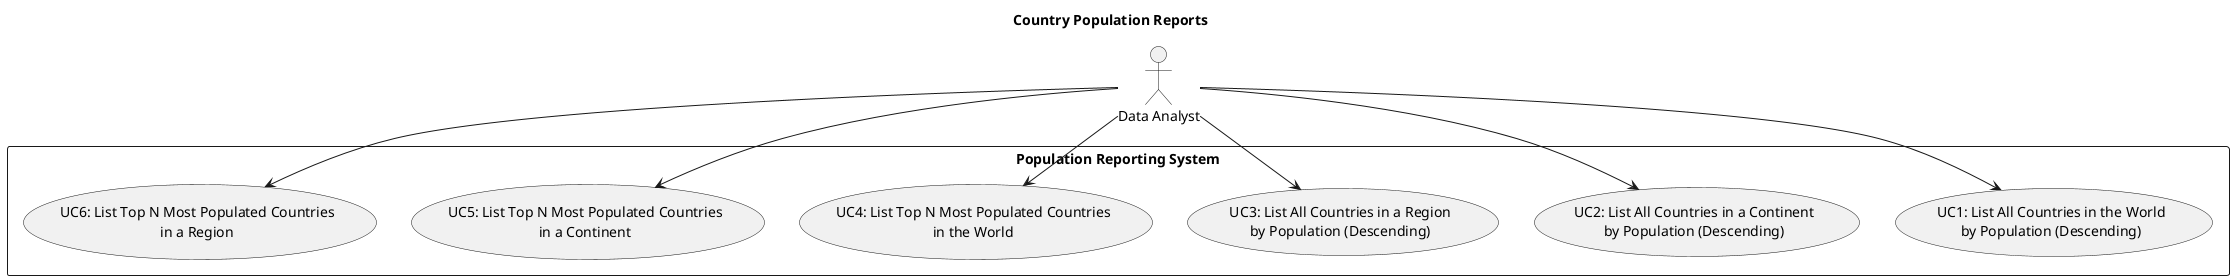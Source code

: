 @startuml
title Country Population Reports

actor "Data Analyst" as Analyst

rectangle "Population Reporting System" {
  usecase "UC1: List All Countries in the World\nby Population (Descending)" as UC1
  usecase "UC2: List All Countries in a Continent\nby Population (Descending)" as UC2
  usecase "UC3: List All Countries in a Region\nby Population (Descending)" as UC3
  usecase "UC4: List Top N Most Populated Countries\nin the World" as UC4
  usecase "UC5: List Top N Most Populated Countries\nin a Continent" as UC5
  usecase "UC6: List Top N Most Populated Countries\nin a Region" as UC6
}

' Connections
Analyst --> UC1
Analyst --> UC2
Analyst --> UC3
Analyst --> UC4
Analyst --> UC5
Analyst --> UC6

@enduml
